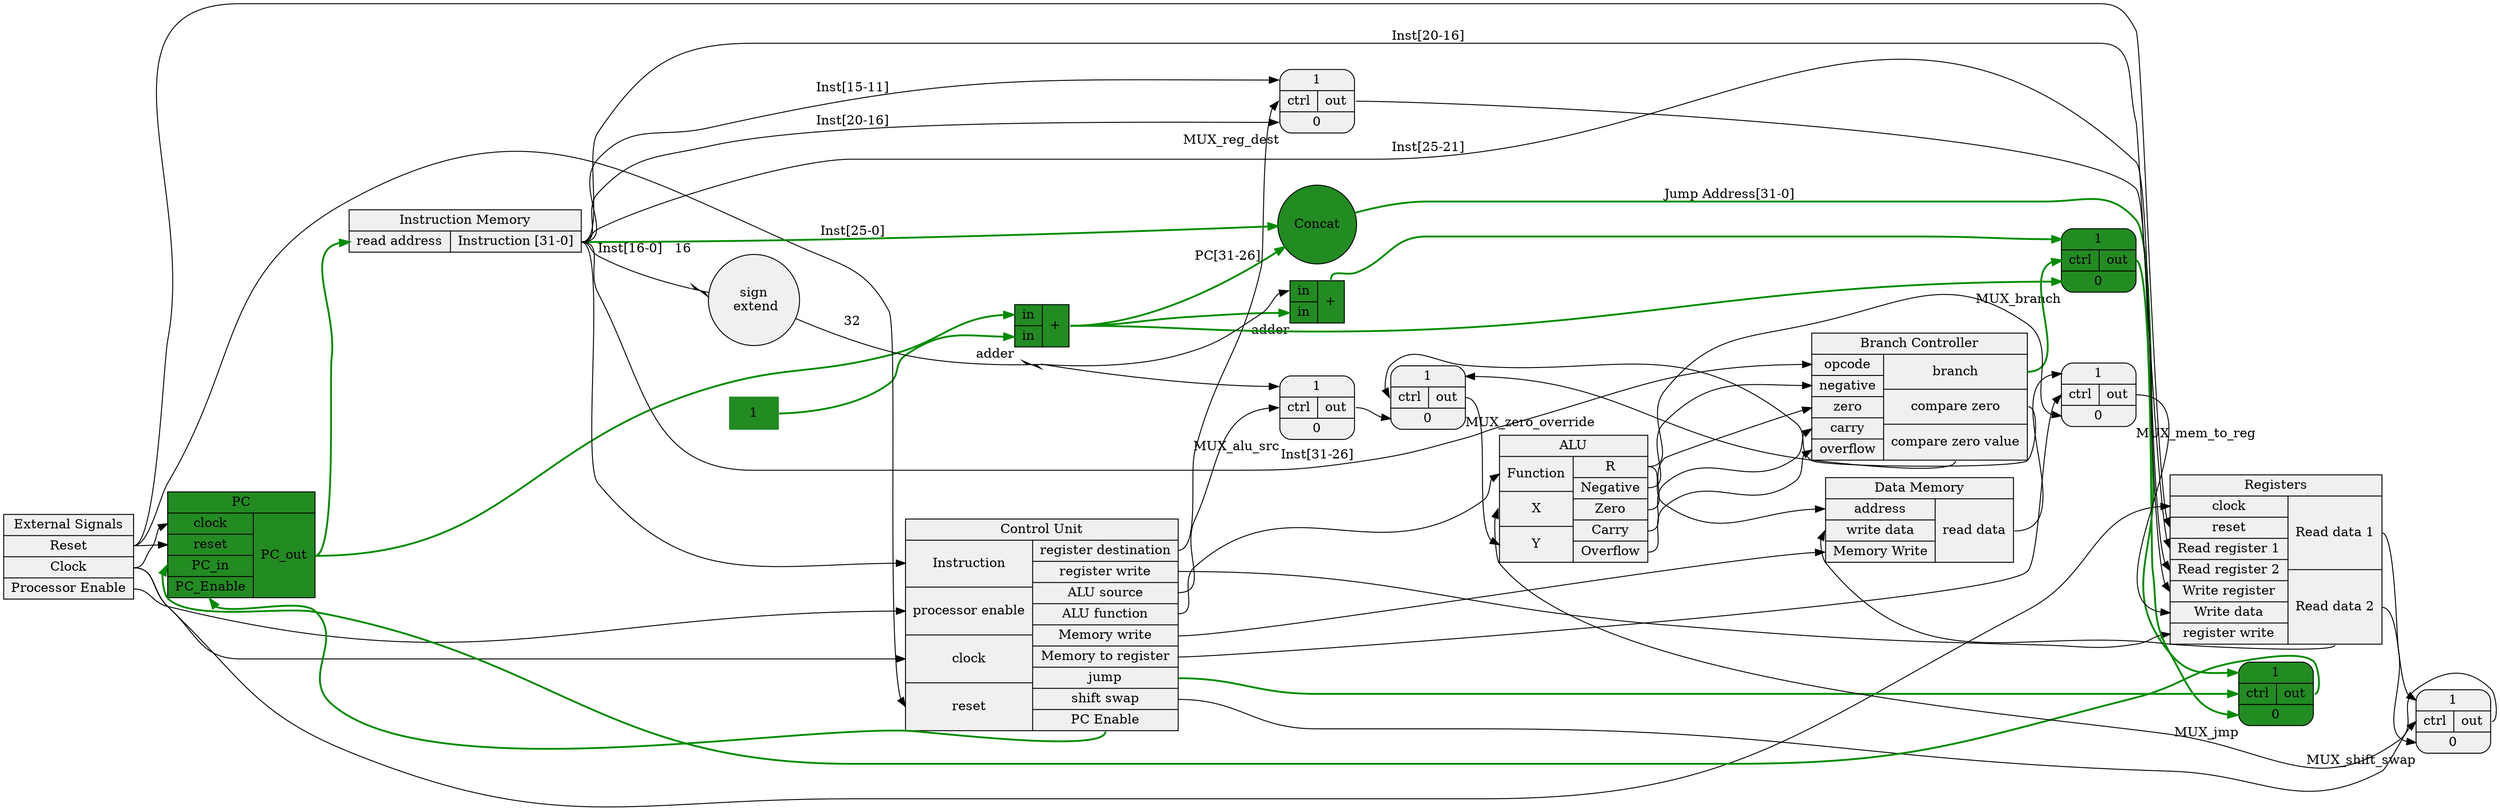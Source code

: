 digraph graphname {
    graph [rankdir="LR" overlap="false" splines="true"]; //splines="ortho"
    node [shape=record style="filled" fillcolor="grey94"];


    // f0 always refer to the part of block/component/blob that has its name on it
    // except for muxes, which have their names floating around them as an external label
    "PC" [fillcolor="forestgreen" height="1.5" label="<f0> PC | {{<clock> clock | <reset> reset | <in> PC_in | <enable> PC_Enable }| <out> PC_out }"];

    "Add1" [fillcolor="forestgreen" xlabel="adder" label="{{<in1> in | <in2> in} | <out> +}}"]; //in1 should get rendered as the top one

    "constant_1" [label="1" shape="plaintext" fillcolor="forestgreen"];

    "Add2" [fillcolor="forestgreen" xlabel="adder" label="{{<in2> in | <in1> in} | <out> +}}"];

    "Concat" [fillcolor="forestgreen" shape="circle"];

    "Sign Extend" [ shape="circle" label="sign\n extend"];

    "Outside" [label="<f0> External Signals | <reset> Reset | <clock> Clock | <processorenable> Processor Enable"];

    "Control Unit" [label="<f0> Control Unit | {{ <inst> Instruction | <processorenable> processor enable | <clock> clock | <reset> reset} | {  <regdest> register destination | <regwrite> register write | <alusource> ALU source | <alufunc> ALU function | <memw> Memory write |<memtoreg> Memory to register |  <jump> jump | <shiftswap> shift swap | <pcenable> PC Enable }}"];

    "Branch Controller" [label="<f0> Branch Controller | {{<opcode> opcode | <negative> negative | <zero> zero | <carry> carry | <overflow> overflow } | { <branch> branch | <zerooverride> compare zero | <value> compare zero value}}"];

    "ALU" [label="<f0> ALU | {{<func> Function | <x> X | <y> Y} | {<r> R | <negative> Negative | <zero> Zero | <carry> Carry | <overflow> Overflow }}"];

    "Registers" [label="<f0> Registers | {{<clock> clock | <reset> reset | <readreg1> Read register 1 | <readreg2> Read register 2 | <wreg> Write register | <wdata> Write data | <regwrite> register write} | {<readdata1> Read data 1 | <readdata2> Read data 2}} "];

    "Instruction Memory" [label=" <f0>Instruction Memory | {<read address> read address | <inst> Instruction [31-0]}"];

    "Data Memory" [label=" <f0> Data Memory | {{ <address> address | <wdata> write data | <memwrite> Memory Write } | {<rdata> read data} }}"];

    // MUX layout:
    // 1 on top, 0 on bottom
    // control signal is middle-left
    // output is middle-right
    "Register Destination MUX" [shape="Mrecord" label="<1> 1 | { <control> ctrl | <out> out } | <0> 0" xlabel="MUX_reg_dest"];
    "ALU Source MUX" [shape="Mrecord" label="<1> 1 | { <control> ctrl | <out> out } | <0> 0" xlabel="MUX_alu_src"];
    "Branch MUX" [shape="Mrecord" label="<1> 1 | { <control> ctrl | <out> out } | <0> 0" xlabel="MUX_branch" fillcolor="forestgreen"];
    "Jump MUX" [shape="Mrecord" label="<1> 1 | { <control> ctrl | <out> out } | <0> 0" xlabel="MUX_jmp" fillcolor="forestgreen"];
    "Memory to Register MUX" [shape="Mrecord" label="<1> 1 | { <control> ctrl | <out> out } | <0> 0" xlabel="MUX_mem_to_reg"];
    "Zero Override MUX" [shape="Mrecord" label="<1> 1 | { <control> ctrl | <out> out } | <0> 0" xlabel="MUX_zero_override"]
    "Shift Swap MUX" [shape="Mrecord" label="<1> 1 | { <control> ctrl | <out> out } | <0> 0" xlabel="MUX_shift_swap"];


    // signals! erm I mean EDGES
    PC:out -> "Instruction Memory":"read address" [style="bold" color="green4"];
    PC:out -> "Add1":in1 [style="bold" color="green4"];
    constant_1 -> "Add1":in2 [style="bold" color="green4"];

    Add1:out -> Concat [label="PC[31-26]" style="bold" color="green4"];
    Add1:out -> Add2:in1 [style="bold" color="green4"];
    Add1:out -> "Branch MUX":0 [style="bold" color="green4"];

    Add2:out -> "Branch MUX":1 [style="bold" color="green4"];

    "Branch MUX":out -> "Jump MUX":0 [style="bold" color="green4"];
    "Jump MUX":out -> PC:in [style="bold" color="green4"];
    "Register Destination MUX":out -> "Registers":"wreg";
    "ALU Source MUX":out -> "Zero Override MUX":0;
    "Zero Override MUX":out -> "ALU":y;
    "Memory to Register MUX":out -> "Registers":wdata;
    "Shift Swap MUX":out -> "ALU":x;



    "Instruction Memory":inst -> "Registers":"readreg2" [label="Inst[25-21]" ];
    "Instruction Memory":inst -> "Registers":"readreg1" [label="Inst[20-16]" ];
    "Instruction Memory":inst -> "Register Destination MUX":0 [label="Inst[20-16]" ];
    "Instruction Memory":inst -> "Register Destination MUX":1 [label="Inst[15-11]" ];
    "Instruction Memory":inst -> "Concat" [label="Inst[25-0]" style="bold" color="green4"];
    "Instruction Memory":inst -> "Control Unit":inst;
    "Instruction Memory":inst -> "Sign Extend" [label="Inst[16-0]   16" arrowhead="rcrowlvee" ];
    "Instruction Memory":inst -> "Branch Controller":opcode [label="Inst[31-26]" ];

    "Sign Extend" -> SignExtendHolder [label="32" arrowhead="rcrowlvee"  ];
    // invisible node trick!
    "SignExtendHolder" [shape="circle" width="0.01" height="0.01" label=""];
    SignExtendHolder -> Add2:in2 ;
    SignExtendHolder -> "ALU Source MUX":1 ;

    "Registers":"readdata1" -> "Shift Swap MUX":0 ;
    "Registers":"readdata2" -> "Shift Swap MUX":1 ;
    "Registers":"readdata2" -> "Data Memory":"wdata" ; 

    "ALU":r -> "Data Memory":"address";
    "ALU":r -> "Memory to Register MUX":0;
    "ALU":zero -> "Branch Controller":"zero";
    "ALU":negative -> "Branch Controller":"negative";
    "ALU":overflow -> "Branch Controller":overflow;
    "ALU":carry -> "Branch Controller":carry;

    "Data Memory":"rdata" -> "Memory to Register MUX":1;

    "Branch Controller":"zerooverride" -> "Zero Override MUX":control;
    "Branch Controller":"value" -> "Zero Override MUX":1;
    "Branch Controller":"branch" -> "Branch MUX":control[style="bold" color="green4"];

    "Control Unit":alusource -> "ALU Source MUX":control;
    "Control Unit":regwrite -> "Registers":regwrite ;
    "Control Unit":regdest -> "Register Destination MUX":control ;
    "Control Unit":jump -> "Jump MUX":control [style="bold" color="green4"];
    "Control Unit":memw -> "Data Memory":memwrite ;
    "Control Unit":memtoreg -> "Memory to Register MUX":control ;
    "Control Unit":alufunc -> "ALU":func ;
    "Control Unit":pcenable -> PC:enable [style="bold" color="green4"];
    "Control Unit":shiftswap -> "Shift Swap MUX":control ;

    "Concat" -> "Jump MUX":1 [label="Jump Address[31-0]"  style="bold" color="green4"];

    "Outside":reset -> "Control Unit":reset;
    "Outside":reset -> "Registers":reset;
    "Outside":reset -> "PC":reset;
    "Outside":clock -> "Control Unit":clock;
    "Outside":clock -> "Registers":clock;
    "Outside":clock -> "PC":clock;
    "Outside":processorenable -> "Control Unit":processorenable;
 }
